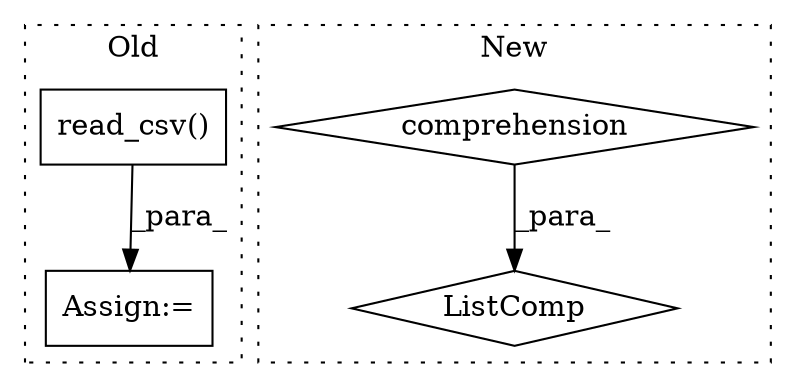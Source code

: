 digraph G {
subgraph cluster0 {
1 [label="read_csv()" a="75" s="2159,2196" l="12,41" shape="box"];
4 [label="Assign:=" a="68" s="2156" l="3" shape="box"];
label = "Old";
style="dotted";
}
subgraph cluster1 {
2 [label="ListComp" a="106" s="2020" l="57" shape="diamond"];
3 [label="comprehension" a="45" s="2045" l="3" shape="diamond"];
label = "New";
style="dotted";
}
1 -> 4 [label="_para_"];
3 -> 2 [label="_para_"];
}